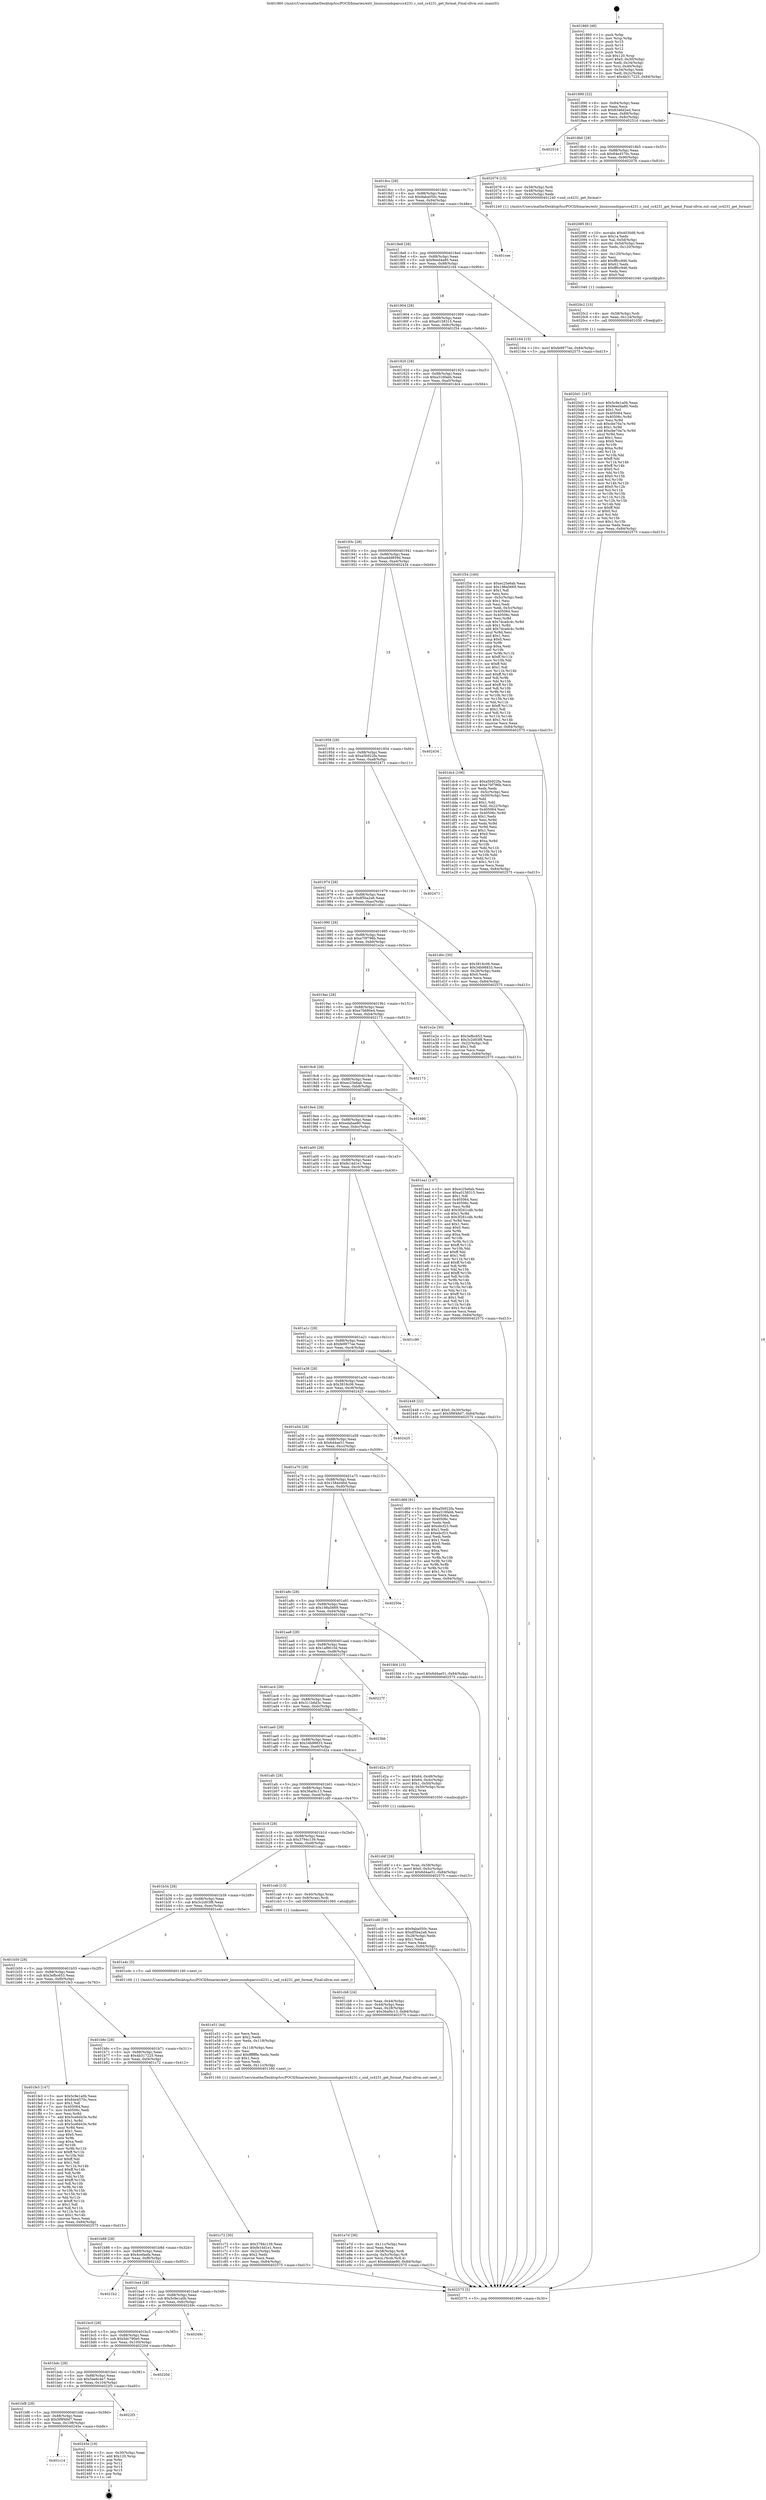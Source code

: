 digraph "0x401860" {
  label = "0x401860 (/mnt/c/Users/mathe/Desktop/tcc/POCII/binaries/extr_linuxsoundsparccs4231.c_snd_cs4231_get_format_Final-ollvm.out::main(0))"
  labelloc = "t"
  node[shape=record]

  Entry [label="",width=0.3,height=0.3,shape=circle,fillcolor=black,style=filled]
  "0x401890" [label="{
     0x401890 [32]\l
     | [instrs]\l
     &nbsp;&nbsp;0x401890 \<+6\>: mov -0x84(%rbp),%eax\l
     &nbsp;&nbsp;0x401896 \<+2\>: mov %eax,%ecx\l
     &nbsp;&nbsp;0x401898 \<+6\>: sub $0x8346d2ed,%ecx\l
     &nbsp;&nbsp;0x40189e \<+6\>: mov %eax,-0x88(%rbp)\l
     &nbsp;&nbsp;0x4018a4 \<+6\>: mov %ecx,-0x8c(%rbp)\l
     &nbsp;&nbsp;0x4018aa \<+6\>: je 000000000040251d \<main+0xcbd\>\l
  }"]
  "0x40251d" [label="{
     0x40251d\l
  }", style=dashed]
  "0x4018b0" [label="{
     0x4018b0 [28]\l
     | [instrs]\l
     &nbsp;&nbsp;0x4018b0 \<+5\>: jmp 00000000004018b5 \<main+0x55\>\l
     &nbsp;&nbsp;0x4018b5 \<+6\>: mov -0x88(%rbp),%eax\l
     &nbsp;&nbsp;0x4018bb \<+5\>: sub $0x84e4570c,%eax\l
     &nbsp;&nbsp;0x4018c0 \<+6\>: mov %eax,-0x90(%rbp)\l
     &nbsp;&nbsp;0x4018c6 \<+6\>: je 0000000000402076 \<main+0x816\>\l
  }"]
  Exit [label="",width=0.3,height=0.3,shape=circle,fillcolor=black,style=filled,peripheries=2]
  "0x402076" [label="{
     0x402076 [15]\l
     | [instrs]\l
     &nbsp;&nbsp;0x402076 \<+4\>: mov -0x58(%rbp),%rdi\l
     &nbsp;&nbsp;0x40207a \<+3\>: mov -0x48(%rbp),%esi\l
     &nbsp;&nbsp;0x40207d \<+3\>: mov -0x4c(%rbp),%edx\l
     &nbsp;&nbsp;0x402080 \<+5\>: call 0000000000401240 \<snd_cs4231_get_format\>\l
     | [calls]\l
     &nbsp;&nbsp;0x401240 \{1\} (/mnt/c/Users/mathe/Desktop/tcc/POCII/binaries/extr_linuxsoundsparccs4231.c_snd_cs4231_get_format_Final-ollvm.out::snd_cs4231_get_format)\l
  }"]
  "0x4018cc" [label="{
     0x4018cc [28]\l
     | [instrs]\l
     &nbsp;&nbsp;0x4018cc \<+5\>: jmp 00000000004018d1 \<main+0x71\>\l
     &nbsp;&nbsp;0x4018d1 \<+6\>: mov -0x88(%rbp),%eax\l
     &nbsp;&nbsp;0x4018d7 \<+5\>: sub $0x9aba050c,%eax\l
     &nbsp;&nbsp;0x4018dc \<+6\>: mov %eax,-0x94(%rbp)\l
     &nbsp;&nbsp;0x4018e2 \<+6\>: je 0000000000401cee \<main+0x48e\>\l
  }"]
  "0x401c14" [label="{
     0x401c14\l
  }", style=dashed]
  "0x401cee" [label="{
     0x401cee\l
  }", style=dashed]
  "0x4018e8" [label="{
     0x4018e8 [28]\l
     | [instrs]\l
     &nbsp;&nbsp;0x4018e8 \<+5\>: jmp 00000000004018ed \<main+0x8d\>\l
     &nbsp;&nbsp;0x4018ed \<+6\>: mov -0x88(%rbp),%eax\l
     &nbsp;&nbsp;0x4018f3 \<+5\>: sub $0x9eed4a80,%eax\l
     &nbsp;&nbsp;0x4018f8 \<+6\>: mov %eax,-0x98(%rbp)\l
     &nbsp;&nbsp;0x4018fe \<+6\>: je 0000000000402164 \<main+0x904\>\l
  }"]
  "0x40245e" [label="{
     0x40245e [19]\l
     | [instrs]\l
     &nbsp;&nbsp;0x40245e \<+3\>: mov -0x30(%rbp),%eax\l
     &nbsp;&nbsp;0x402461 \<+7\>: add $0x120,%rsp\l
     &nbsp;&nbsp;0x402468 \<+1\>: pop %rbx\l
     &nbsp;&nbsp;0x402469 \<+2\>: pop %r12\l
     &nbsp;&nbsp;0x40246b \<+2\>: pop %r14\l
     &nbsp;&nbsp;0x40246d \<+2\>: pop %r15\l
     &nbsp;&nbsp;0x40246f \<+1\>: pop %rbp\l
     &nbsp;&nbsp;0x402470 \<+1\>: ret\l
  }"]
  "0x402164" [label="{
     0x402164 [15]\l
     | [instrs]\l
     &nbsp;&nbsp;0x402164 \<+10\>: movl $0xfe9977ee,-0x84(%rbp)\l
     &nbsp;&nbsp;0x40216e \<+5\>: jmp 0000000000402575 \<main+0xd15\>\l
  }"]
  "0x401904" [label="{
     0x401904 [28]\l
     | [instrs]\l
     &nbsp;&nbsp;0x401904 \<+5\>: jmp 0000000000401909 \<main+0xa9\>\l
     &nbsp;&nbsp;0x401909 \<+6\>: mov -0x88(%rbp),%eax\l
     &nbsp;&nbsp;0x40190f \<+5\>: sub $0xa0158315,%eax\l
     &nbsp;&nbsp;0x401914 \<+6\>: mov %eax,-0x9c(%rbp)\l
     &nbsp;&nbsp;0x40191a \<+6\>: je 0000000000401f34 \<main+0x6d4\>\l
  }"]
  "0x401bf8" [label="{
     0x401bf8 [28]\l
     | [instrs]\l
     &nbsp;&nbsp;0x401bf8 \<+5\>: jmp 0000000000401bfd \<main+0x39d\>\l
     &nbsp;&nbsp;0x401bfd \<+6\>: mov -0x88(%rbp),%eax\l
     &nbsp;&nbsp;0x401c03 \<+5\>: sub $0x5f9f48d7,%eax\l
     &nbsp;&nbsp;0x401c08 \<+6\>: mov %eax,-0x108(%rbp)\l
     &nbsp;&nbsp;0x401c0e \<+6\>: je 000000000040245e \<main+0xbfe\>\l
  }"]
  "0x401f34" [label="{
     0x401f34 [160]\l
     | [instrs]\l
     &nbsp;&nbsp;0x401f34 \<+5\>: mov $0xec25e6ab,%eax\l
     &nbsp;&nbsp;0x401f39 \<+5\>: mov $0x198a5669,%ecx\l
     &nbsp;&nbsp;0x401f3e \<+2\>: mov $0x1,%dl\l
     &nbsp;&nbsp;0x401f40 \<+2\>: xor %esi,%esi\l
     &nbsp;&nbsp;0x401f42 \<+3\>: mov -0x5c(%rbp),%edi\l
     &nbsp;&nbsp;0x401f45 \<+3\>: sub $0x1,%esi\l
     &nbsp;&nbsp;0x401f48 \<+2\>: sub %esi,%edi\l
     &nbsp;&nbsp;0x401f4a \<+3\>: mov %edi,-0x5c(%rbp)\l
     &nbsp;&nbsp;0x401f4d \<+7\>: mov 0x405064,%esi\l
     &nbsp;&nbsp;0x401f54 \<+7\>: mov 0x40506c,%edi\l
     &nbsp;&nbsp;0x401f5b \<+3\>: mov %esi,%r8d\l
     &nbsp;&nbsp;0x401f5e \<+7\>: sub $0x7dcadc4c,%r8d\l
     &nbsp;&nbsp;0x401f65 \<+4\>: sub $0x1,%r8d\l
     &nbsp;&nbsp;0x401f69 \<+7\>: add $0x7dcadc4c,%r8d\l
     &nbsp;&nbsp;0x401f70 \<+4\>: imul %r8d,%esi\l
     &nbsp;&nbsp;0x401f74 \<+3\>: and $0x1,%esi\l
     &nbsp;&nbsp;0x401f77 \<+3\>: cmp $0x0,%esi\l
     &nbsp;&nbsp;0x401f7a \<+4\>: sete %r9b\l
     &nbsp;&nbsp;0x401f7e \<+3\>: cmp $0xa,%edi\l
     &nbsp;&nbsp;0x401f81 \<+4\>: setl %r10b\l
     &nbsp;&nbsp;0x401f85 \<+3\>: mov %r9b,%r11b\l
     &nbsp;&nbsp;0x401f88 \<+4\>: xor $0xff,%r11b\l
     &nbsp;&nbsp;0x401f8c \<+3\>: mov %r10b,%bl\l
     &nbsp;&nbsp;0x401f8f \<+3\>: xor $0xff,%bl\l
     &nbsp;&nbsp;0x401f92 \<+3\>: xor $0x1,%dl\l
     &nbsp;&nbsp;0x401f95 \<+3\>: mov %r11b,%r14b\l
     &nbsp;&nbsp;0x401f98 \<+4\>: and $0xff,%r14b\l
     &nbsp;&nbsp;0x401f9c \<+3\>: and %dl,%r9b\l
     &nbsp;&nbsp;0x401f9f \<+3\>: mov %bl,%r15b\l
     &nbsp;&nbsp;0x401fa2 \<+4\>: and $0xff,%r15b\l
     &nbsp;&nbsp;0x401fa6 \<+3\>: and %dl,%r10b\l
     &nbsp;&nbsp;0x401fa9 \<+3\>: or %r9b,%r14b\l
     &nbsp;&nbsp;0x401fac \<+3\>: or %r10b,%r15b\l
     &nbsp;&nbsp;0x401faf \<+3\>: xor %r15b,%r14b\l
     &nbsp;&nbsp;0x401fb2 \<+3\>: or %bl,%r11b\l
     &nbsp;&nbsp;0x401fb5 \<+4\>: xor $0xff,%r11b\l
     &nbsp;&nbsp;0x401fb9 \<+3\>: or $0x1,%dl\l
     &nbsp;&nbsp;0x401fbc \<+3\>: and %dl,%r11b\l
     &nbsp;&nbsp;0x401fbf \<+3\>: or %r11b,%r14b\l
     &nbsp;&nbsp;0x401fc2 \<+4\>: test $0x1,%r14b\l
     &nbsp;&nbsp;0x401fc6 \<+3\>: cmovne %ecx,%eax\l
     &nbsp;&nbsp;0x401fc9 \<+6\>: mov %eax,-0x84(%rbp)\l
     &nbsp;&nbsp;0x401fcf \<+5\>: jmp 0000000000402575 \<main+0xd15\>\l
  }"]
  "0x401920" [label="{
     0x401920 [28]\l
     | [instrs]\l
     &nbsp;&nbsp;0x401920 \<+5\>: jmp 0000000000401925 \<main+0xc5\>\l
     &nbsp;&nbsp;0x401925 \<+6\>: mov -0x88(%rbp),%eax\l
     &nbsp;&nbsp;0x40192b \<+5\>: sub $0xa316fabb,%eax\l
     &nbsp;&nbsp;0x401930 \<+6\>: mov %eax,-0xa0(%rbp)\l
     &nbsp;&nbsp;0x401936 \<+6\>: je 0000000000401dc4 \<main+0x564\>\l
  }"]
  "0x4022f3" [label="{
     0x4022f3\l
  }", style=dashed]
  "0x401dc4" [label="{
     0x401dc4 [106]\l
     | [instrs]\l
     &nbsp;&nbsp;0x401dc4 \<+5\>: mov $0xa5b922fa,%eax\l
     &nbsp;&nbsp;0x401dc9 \<+5\>: mov $0xe70f796b,%ecx\l
     &nbsp;&nbsp;0x401dce \<+2\>: xor %edx,%edx\l
     &nbsp;&nbsp;0x401dd0 \<+3\>: mov -0x5c(%rbp),%esi\l
     &nbsp;&nbsp;0x401dd3 \<+3\>: cmp -0x50(%rbp),%esi\l
     &nbsp;&nbsp;0x401dd6 \<+4\>: setl %dil\l
     &nbsp;&nbsp;0x401dda \<+4\>: and $0x1,%dil\l
     &nbsp;&nbsp;0x401dde \<+4\>: mov %dil,-0x22(%rbp)\l
     &nbsp;&nbsp;0x401de2 \<+7\>: mov 0x405064,%esi\l
     &nbsp;&nbsp;0x401de9 \<+8\>: mov 0x40506c,%r8d\l
     &nbsp;&nbsp;0x401df1 \<+3\>: sub $0x1,%edx\l
     &nbsp;&nbsp;0x401df4 \<+3\>: mov %esi,%r9d\l
     &nbsp;&nbsp;0x401df7 \<+3\>: add %edx,%r9d\l
     &nbsp;&nbsp;0x401dfa \<+4\>: imul %r9d,%esi\l
     &nbsp;&nbsp;0x401dfe \<+3\>: and $0x1,%esi\l
     &nbsp;&nbsp;0x401e01 \<+3\>: cmp $0x0,%esi\l
     &nbsp;&nbsp;0x401e04 \<+4\>: sete %dil\l
     &nbsp;&nbsp;0x401e08 \<+4\>: cmp $0xa,%r8d\l
     &nbsp;&nbsp;0x401e0c \<+4\>: setl %r10b\l
     &nbsp;&nbsp;0x401e10 \<+3\>: mov %dil,%r11b\l
     &nbsp;&nbsp;0x401e13 \<+3\>: and %r10b,%r11b\l
     &nbsp;&nbsp;0x401e16 \<+3\>: xor %r10b,%dil\l
     &nbsp;&nbsp;0x401e19 \<+3\>: or %dil,%r11b\l
     &nbsp;&nbsp;0x401e1c \<+4\>: test $0x1,%r11b\l
     &nbsp;&nbsp;0x401e20 \<+3\>: cmovne %ecx,%eax\l
     &nbsp;&nbsp;0x401e23 \<+6\>: mov %eax,-0x84(%rbp)\l
     &nbsp;&nbsp;0x401e29 \<+5\>: jmp 0000000000402575 \<main+0xd15\>\l
  }"]
  "0x40193c" [label="{
     0x40193c [28]\l
     | [instrs]\l
     &nbsp;&nbsp;0x40193c \<+5\>: jmp 0000000000401941 \<main+0xe1\>\l
     &nbsp;&nbsp;0x401941 \<+6\>: mov -0x88(%rbp),%eax\l
     &nbsp;&nbsp;0x401947 \<+5\>: sub $0xa4dd859d,%eax\l
     &nbsp;&nbsp;0x40194c \<+6\>: mov %eax,-0xa4(%rbp)\l
     &nbsp;&nbsp;0x401952 \<+6\>: je 0000000000402434 \<main+0xbd4\>\l
  }"]
  "0x401bdc" [label="{
     0x401bdc [28]\l
     | [instrs]\l
     &nbsp;&nbsp;0x401bdc \<+5\>: jmp 0000000000401be1 \<main+0x381\>\l
     &nbsp;&nbsp;0x401be1 \<+6\>: mov -0x88(%rbp),%eax\l
     &nbsp;&nbsp;0x401be7 \<+5\>: sub $0x5ee6c4e7,%eax\l
     &nbsp;&nbsp;0x401bec \<+6\>: mov %eax,-0x104(%rbp)\l
     &nbsp;&nbsp;0x401bf2 \<+6\>: je 00000000004022f3 \<main+0xa93\>\l
  }"]
  "0x402434" [label="{
     0x402434\l
  }", style=dashed]
  "0x401958" [label="{
     0x401958 [28]\l
     | [instrs]\l
     &nbsp;&nbsp;0x401958 \<+5\>: jmp 000000000040195d \<main+0xfd\>\l
     &nbsp;&nbsp;0x40195d \<+6\>: mov -0x88(%rbp),%eax\l
     &nbsp;&nbsp;0x401963 \<+5\>: sub $0xa5b922fa,%eax\l
     &nbsp;&nbsp;0x401968 \<+6\>: mov %eax,-0xa8(%rbp)\l
     &nbsp;&nbsp;0x40196e \<+6\>: je 0000000000402471 \<main+0xc11\>\l
  }"]
  "0x40220d" [label="{
     0x40220d\l
  }", style=dashed]
  "0x402471" [label="{
     0x402471\l
  }", style=dashed]
  "0x401974" [label="{
     0x401974 [28]\l
     | [instrs]\l
     &nbsp;&nbsp;0x401974 \<+5\>: jmp 0000000000401979 \<main+0x119\>\l
     &nbsp;&nbsp;0x401979 \<+6\>: mov -0x88(%rbp),%eax\l
     &nbsp;&nbsp;0x40197f \<+5\>: sub $0xdf5ba2a6,%eax\l
     &nbsp;&nbsp;0x401984 \<+6\>: mov %eax,-0xac(%rbp)\l
     &nbsp;&nbsp;0x40198a \<+6\>: je 0000000000401d0c \<main+0x4ac\>\l
  }"]
  "0x401bc0" [label="{
     0x401bc0 [28]\l
     | [instrs]\l
     &nbsp;&nbsp;0x401bc0 \<+5\>: jmp 0000000000401bc5 \<main+0x365\>\l
     &nbsp;&nbsp;0x401bc5 \<+6\>: mov -0x88(%rbp),%eax\l
     &nbsp;&nbsp;0x401bcb \<+5\>: sub $0x5dc790e0,%eax\l
     &nbsp;&nbsp;0x401bd0 \<+6\>: mov %eax,-0x100(%rbp)\l
     &nbsp;&nbsp;0x401bd6 \<+6\>: je 000000000040220d \<main+0x9ad\>\l
  }"]
  "0x401d0c" [label="{
     0x401d0c [30]\l
     | [instrs]\l
     &nbsp;&nbsp;0x401d0c \<+5\>: mov $0x3816c06,%eax\l
     &nbsp;&nbsp;0x401d11 \<+5\>: mov $0x34b98833,%ecx\l
     &nbsp;&nbsp;0x401d16 \<+3\>: mov -0x28(%rbp),%edx\l
     &nbsp;&nbsp;0x401d19 \<+3\>: cmp $0x0,%edx\l
     &nbsp;&nbsp;0x401d1c \<+3\>: cmove %ecx,%eax\l
     &nbsp;&nbsp;0x401d1f \<+6\>: mov %eax,-0x84(%rbp)\l
     &nbsp;&nbsp;0x401d25 \<+5\>: jmp 0000000000402575 \<main+0xd15\>\l
  }"]
  "0x401990" [label="{
     0x401990 [28]\l
     | [instrs]\l
     &nbsp;&nbsp;0x401990 \<+5\>: jmp 0000000000401995 \<main+0x135\>\l
     &nbsp;&nbsp;0x401995 \<+6\>: mov -0x88(%rbp),%eax\l
     &nbsp;&nbsp;0x40199b \<+5\>: sub $0xe70f796b,%eax\l
     &nbsp;&nbsp;0x4019a0 \<+6\>: mov %eax,-0xb0(%rbp)\l
     &nbsp;&nbsp;0x4019a6 \<+6\>: je 0000000000401e2e \<main+0x5ce\>\l
  }"]
  "0x40249c" [label="{
     0x40249c\l
  }", style=dashed]
  "0x401e2e" [label="{
     0x401e2e [30]\l
     | [instrs]\l
     &nbsp;&nbsp;0x401e2e \<+5\>: mov $0x3efbc653,%eax\l
     &nbsp;&nbsp;0x401e33 \<+5\>: mov $0x3c2d03f8,%ecx\l
     &nbsp;&nbsp;0x401e38 \<+3\>: mov -0x22(%rbp),%dl\l
     &nbsp;&nbsp;0x401e3b \<+3\>: test $0x1,%dl\l
     &nbsp;&nbsp;0x401e3e \<+3\>: cmovne %ecx,%eax\l
     &nbsp;&nbsp;0x401e41 \<+6\>: mov %eax,-0x84(%rbp)\l
     &nbsp;&nbsp;0x401e47 \<+5\>: jmp 0000000000402575 \<main+0xd15\>\l
  }"]
  "0x4019ac" [label="{
     0x4019ac [28]\l
     | [instrs]\l
     &nbsp;&nbsp;0x4019ac \<+5\>: jmp 00000000004019b1 \<main+0x151\>\l
     &nbsp;&nbsp;0x4019b1 \<+6\>: mov -0x88(%rbp),%eax\l
     &nbsp;&nbsp;0x4019b7 \<+5\>: sub $0xe7b680e4,%eax\l
     &nbsp;&nbsp;0x4019bc \<+6\>: mov %eax,-0xb4(%rbp)\l
     &nbsp;&nbsp;0x4019c2 \<+6\>: je 0000000000402173 \<main+0x913\>\l
  }"]
  "0x401ba4" [label="{
     0x401ba4 [28]\l
     | [instrs]\l
     &nbsp;&nbsp;0x401ba4 \<+5\>: jmp 0000000000401ba9 \<main+0x349\>\l
     &nbsp;&nbsp;0x401ba9 \<+6\>: mov -0x88(%rbp),%eax\l
     &nbsp;&nbsp;0x401baf \<+5\>: sub $0x5c9e1a0b,%eax\l
     &nbsp;&nbsp;0x401bb4 \<+6\>: mov %eax,-0xfc(%rbp)\l
     &nbsp;&nbsp;0x401bba \<+6\>: je 000000000040249c \<main+0xc3c\>\l
  }"]
  "0x402173" [label="{
     0x402173\l
  }", style=dashed]
  "0x4019c8" [label="{
     0x4019c8 [28]\l
     | [instrs]\l
     &nbsp;&nbsp;0x4019c8 \<+5\>: jmp 00000000004019cd \<main+0x16d\>\l
     &nbsp;&nbsp;0x4019cd \<+6\>: mov -0x88(%rbp),%eax\l
     &nbsp;&nbsp;0x4019d3 \<+5\>: sub $0xec25e6ab,%eax\l
     &nbsp;&nbsp;0x4019d8 \<+6\>: mov %eax,-0xb8(%rbp)\l
     &nbsp;&nbsp;0x4019de \<+6\>: je 0000000000402480 \<main+0xc20\>\l
  }"]
  "0x4021b2" [label="{
     0x4021b2\l
  }", style=dashed]
  "0x402480" [label="{
     0x402480\l
  }", style=dashed]
  "0x4019e4" [label="{
     0x4019e4 [28]\l
     | [instrs]\l
     &nbsp;&nbsp;0x4019e4 \<+5\>: jmp 00000000004019e9 \<main+0x189\>\l
     &nbsp;&nbsp;0x4019e9 \<+6\>: mov -0x88(%rbp),%eax\l
     &nbsp;&nbsp;0x4019ef \<+5\>: sub $0xedabae80,%eax\l
     &nbsp;&nbsp;0x4019f4 \<+6\>: mov %eax,-0xbc(%rbp)\l
     &nbsp;&nbsp;0x4019fa \<+6\>: je 0000000000401ea1 \<main+0x641\>\l
  }"]
  "0x4020d1" [label="{
     0x4020d1 [147]\l
     | [instrs]\l
     &nbsp;&nbsp;0x4020d1 \<+5\>: mov $0x5c9e1a0b,%eax\l
     &nbsp;&nbsp;0x4020d6 \<+5\>: mov $0x9eed4a80,%edx\l
     &nbsp;&nbsp;0x4020db \<+2\>: mov $0x1,%cl\l
     &nbsp;&nbsp;0x4020dd \<+7\>: mov 0x405064,%esi\l
     &nbsp;&nbsp;0x4020e4 \<+8\>: mov 0x40506c,%r8d\l
     &nbsp;&nbsp;0x4020ec \<+3\>: mov %esi,%r9d\l
     &nbsp;&nbsp;0x4020ef \<+7\>: sub $0xcbe70a7e,%r9d\l
     &nbsp;&nbsp;0x4020f6 \<+4\>: sub $0x1,%r9d\l
     &nbsp;&nbsp;0x4020fa \<+7\>: add $0xcbe70a7e,%r9d\l
     &nbsp;&nbsp;0x402101 \<+4\>: imul %r9d,%esi\l
     &nbsp;&nbsp;0x402105 \<+3\>: and $0x1,%esi\l
     &nbsp;&nbsp;0x402108 \<+3\>: cmp $0x0,%esi\l
     &nbsp;&nbsp;0x40210b \<+4\>: sete %r10b\l
     &nbsp;&nbsp;0x40210f \<+4\>: cmp $0xa,%r8d\l
     &nbsp;&nbsp;0x402113 \<+4\>: setl %r11b\l
     &nbsp;&nbsp;0x402117 \<+3\>: mov %r10b,%bl\l
     &nbsp;&nbsp;0x40211a \<+3\>: xor $0xff,%bl\l
     &nbsp;&nbsp;0x40211d \<+3\>: mov %r11b,%r14b\l
     &nbsp;&nbsp;0x402120 \<+4\>: xor $0xff,%r14b\l
     &nbsp;&nbsp;0x402124 \<+3\>: xor $0x0,%cl\l
     &nbsp;&nbsp;0x402127 \<+3\>: mov %bl,%r15b\l
     &nbsp;&nbsp;0x40212a \<+4\>: and $0x0,%r15b\l
     &nbsp;&nbsp;0x40212e \<+3\>: and %cl,%r10b\l
     &nbsp;&nbsp;0x402131 \<+3\>: mov %r14b,%r12b\l
     &nbsp;&nbsp;0x402134 \<+4\>: and $0x0,%r12b\l
     &nbsp;&nbsp;0x402138 \<+3\>: and %cl,%r11b\l
     &nbsp;&nbsp;0x40213b \<+3\>: or %r10b,%r15b\l
     &nbsp;&nbsp;0x40213e \<+3\>: or %r11b,%r12b\l
     &nbsp;&nbsp;0x402141 \<+3\>: xor %r12b,%r15b\l
     &nbsp;&nbsp;0x402144 \<+3\>: or %r14b,%bl\l
     &nbsp;&nbsp;0x402147 \<+3\>: xor $0xff,%bl\l
     &nbsp;&nbsp;0x40214a \<+3\>: or $0x0,%cl\l
     &nbsp;&nbsp;0x40214d \<+2\>: and %cl,%bl\l
     &nbsp;&nbsp;0x40214f \<+3\>: or %bl,%r15b\l
     &nbsp;&nbsp;0x402152 \<+4\>: test $0x1,%r15b\l
     &nbsp;&nbsp;0x402156 \<+3\>: cmovne %edx,%eax\l
     &nbsp;&nbsp;0x402159 \<+6\>: mov %eax,-0x84(%rbp)\l
     &nbsp;&nbsp;0x40215f \<+5\>: jmp 0000000000402575 \<main+0xd15\>\l
  }"]
  "0x401ea1" [label="{
     0x401ea1 [147]\l
     | [instrs]\l
     &nbsp;&nbsp;0x401ea1 \<+5\>: mov $0xec25e6ab,%eax\l
     &nbsp;&nbsp;0x401ea6 \<+5\>: mov $0xa0158315,%ecx\l
     &nbsp;&nbsp;0x401eab \<+2\>: mov $0x1,%dl\l
     &nbsp;&nbsp;0x401ead \<+7\>: mov 0x405064,%esi\l
     &nbsp;&nbsp;0x401eb4 \<+7\>: mov 0x40506c,%edi\l
     &nbsp;&nbsp;0x401ebb \<+3\>: mov %esi,%r8d\l
     &nbsp;&nbsp;0x401ebe \<+7\>: add $0x3f261cdb,%r8d\l
     &nbsp;&nbsp;0x401ec5 \<+4\>: sub $0x1,%r8d\l
     &nbsp;&nbsp;0x401ec9 \<+7\>: sub $0x3f261cdb,%r8d\l
     &nbsp;&nbsp;0x401ed0 \<+4\>: imul %r8d,%esi\l
     &nbsp;&nbsp;0x401ed4 \<+3\>: and $0x1,%esi\l
     &nbsp;&nbsp;0x401ed7 \<+3\>: cmp $0x0,%esi\l
     &nbsp;&nbsp;0x401eda \<+4\>: sete %r9b\l
     &nbsp;&nbsp;0x401ede \<+3\>: cmp $0xa,%edi\l
     &nbsp;&nbsp;0x401ee1 \<+4\>: setl %r10b\l
     &nbsp;&nbsp;0x401ee5 \<+3\>: mov %r9b,%r11b\l
     &nbsp;&nbsp;0x401ee8 \<+4\>: xor $0xff,%r11b\l
     &nbsp;&nbsp;0x401eec \<+3\>: mov %r10b,%bl\l
     &nbsp;&nbsp;0x401eef \<+3\>: xor $0xff,%bl\l
     &nbsp;&nbsp;0x401ef2 \<+3\>: xor $0x1,%dl\l
     &nbsp;&nbsp;0x401ef5 \<+3\>: mov %r11b,%r14b\l
     &nbsp;&nbsp;0x401ef8 \<+4\>: and $0xff,%r14b\l
     &nbsp;&nbsp;0x401efc \<+3\>: and %dl,%r9b\l
     &nbsp;&nbsp;0x401eff \<+3\>: mov %bl,%r15b\l
     &nbsp;&nbsp;0x401f02 \<+4\>: and $0xff,%r15b\l
     &nbsp;&nbsp;0x401f06 \<+3\>: and %dl,%r10b\l
     &nbsp;&nbsp;0x401f09 \<+3\>: or %r9b,%r14b\l
     &nbsp;&nbsp;0x401f0c \<+3\>: or %r10b,%r15b\l
     &nbsp;&nbsp;0x401f0f \<+3\>: xor %r15b,%r14b\l
     &nbsp;&nbsp;0x401f12 \<+3\>: or %bl,%r11b\l
     &nbsp;&nbsp;0x401f15 \<+4\>: xor $0xff,%r11b\l
     &nbsp;&nbsp;0x401f19 \<+3\>: or $0x1,%dl\l
     &nbsp;&nbsp;0x401f1c \<+3\>: and %dl,%r11b\l
     &nbsp;&nbsp;0x401f1f \<+3\>: or %r11b,%r14b\l
     &nbsp;&nbsp;0x401f22 \<+4\>: test $0x1,%r14b\l
     &nbsp;&nbsp;0x401f26 \<+3\>: cmovne %ecx,%eax\l
     &nbsp;&nbsp;0x401f29 \<+6\>: mov %eax,-0x84(%rbp)\l
     &nbsp;&nbsp;0x401f2f \<+5\>: jmp 0000000000402575 \<main+0xd15\>\l
  }"]
  "0x401a00" [label="{
     0x401a00 [28]\l
     | [instrs]\l
     &nbsp;&nbsp;0x401a00 \<+5\>: jmp 0000000000401a05 \<main+0x1a5\>\l
     &nbsp;&nbsp;0x401a05 \<+6\>: mov -0x88(%rbp),%eax\l
     &nbsp;&nbsp;0x401a0b \<+5\>: sub $0xfe14d1e1,%eax\l
     &nbsp;&nbsp;0x401a10 \<+6\>: mov %eax,-0xc0(%rbp)\l
     &nbsp;&nbsp;0x401a16 \<+6\>: je 0000000000401c90 \<main+0x430\>\l
  }"]
  "0x4020c2" [label="{
     0x4020c2 [15]\l
     | [instrs]\l
     &nbsp;&nbsp;0x4020c2 \<+4\>: mov -0x58(%rbp),%rdi\l
     &nbsp;&nbsp;0x4020c6 \<+6\>: mov %eax,-0x124(%rbp)\l
     &nbsp;&nbsp;0x4020cc \<+5\>: call 0000000000401030 \<free@plt\>\l
     | [calls]\l
     &nbsp;&nbsp;0x401030 \{1\} (unknown)\l
  }"]
  "0x401c90" [label="{
     0x401c90\l
  }", style=dashed]
  "0x401a1c" [label="{
     0x401a1c [28]\l
     | [instrs]\l
     &nbsp;&nbsp;0x401a1c \<+5\>: jmp 0000000000401a21 \<main+0x1c1\>\l
     &nbsp;&nbsp;0x401a21 \<+6\>: mov -0x88(%rbp),%eax\l
     &nbsp;&nbsp;0x401a27 \<+5\>: sub $0xfe9977ee,%eax\l
     &nbsp;&nbsp;0x401a2c \<+6\>: mov %eax,-0xc4(%rbp)\l
     &nbsp;&nbsp;0x401a32 \<+6\>: je 0000000000402448 \<main+0xbe8\>\l
  }"]
  "0x402085" [label="{
     0x402085 [61]\l
     | [instrs]\l
     &nbsp;&nbsp;0x402085 \<+10\>: movabs $0x4030d6,%rdi\l
     &nbsp;&nbsp;0x40208f \<+5\>: mov $0x1a,%edx\l
     &nbsp;&nbsp;0x402094 \<+3\>: mov %al,-0x5d(%rbp)\l
     &nbsp;&nbsp;0x402097 \<+4\>: movzbl -0x5d(%rbp),%eax\l
     &nbsp;&nbsp;0x40209b \<+6\>: mov %edx,-0x120(%rbp)\l
     &nbsp;&nbsp;0x4020a1 \<+1\>: cltd\l
     &nbsp;&nbsp;0x4020a2 \<+6\>: mov -0x120(%rbp),%esi\l
     &nbsp;&nbsp;0x4020a8 \<+2\>: idiv %esi\l
     &nbsp;&nbsp;0x4020aa \<+6\>: add $0xfffcc946,%edx\l
     &nbsp;&nbsp;0x4020b0 \<+3\>: add $0x61,%edx\l
     &nbsp;&nbsp;0x4020b3 \<+6\>: sub $0xfffcc946,%edx\l
     &nbsp;&nbsp;0x4020b9 \<+2\>: mov %edx,%esi\l
     &nbsp;&nbsp;0x4020bb \<+2\>: mov $0x0,%al\l
     &nbsp;&nbsp;0x4020bd \<+5\>: call 0000000000401040 \<printf@plt\>\l
     | [calls]\l
     &nbsp;&nbsp;0x401040 \{1\} (unknown)\l
  }"]
  "0x402448" [label="{
     0x402448 [22]\l
     | [instrs]\l
     &nbsp;&nbsp;0x402448 \<+7\>: movl $0x0,-0x30(%rbp)\l
     &nbsp;&nbsp;0x40244f \<+10\>: movl $0x5f9f48d7,-0x84(%rbp)\l
     &nbsp;&nbsp;0x402459 \<+5\>: jmp 0000000000402575 \<main+0xd15\>\l
  }"]
  "0x401a38" [label="{
     0x401a38 [28]\l
     | [instrs]\l
     &nbsp;&nbsp;0x401a38 \<+5\>: jmp 0000000000401a3d \<main+0x1dd\>\l
     &nbsp;&nbsp;0x401a3d \<+6\>: mov -0x88(%rbp),%eax\l
     &nbsp;&nbsp;0x401a43 \<+5\>: sub $0x3816c06,%eax\l
     &nbsp;&nbsp;0x401a48 \<+6\>: mov %eax,-0xc8(%rbp)\l
     &nbsp;&nbsp;0x401a4e \<+6\>: je 0000000000402425 \<main+0xbc5\>\l
  }"]
  "0x401e7d" [label="{
     0x401e7d [36]\l
     | [instrs]\l
     &nbsp;&nbsp;0x401e7d \<+6\>: mov -0x11c(%rbp),%ecx\l
     &nbsp;&nbsp;0x401e83 \<+3\>: imul %eax,%ecx\l
     &nbsp;&nbsp;0x401e86 \<+4\>: mov -0x58(%rbp),%rdi\l
     &nbsp;&nbsp;0x401e8a \<+4\>: movslq -0x5c(%rbp),%r8\l
     &nbsp;&nbsp;0x401e8e \<+4\>: mov %ecx,(%rdi,%r8,4)\l
     &nbsp;&nbsp;0x401e92 \<+10\>: movl $0xedabae80,-0x84(%rbp)\l
     &nbsp;&nbsp;0x401e9c \<+5\>: jmp 0000000000402575 \<main+0xd15\>\l
  }"]
  "0x402425" [label="{
     0x402425\l
  }", style=dashed]
  "0x401a54" [label="{
     0x401a54 [28]\l
     | [instrs]\l
     &nbsp;&nbsp;0x401a54 \<+5\>: jmp 0000000000401a59 \<main+0x1f9\>\l
     &nbsp;&nbsp;0x401a59 \<+6\>: mov -0x88(%rbp),%eax\l
     &nbsp;&nbsp;0x401a5f \<+5\>: sub $0x6d4ae51,%eax\l
     &nbsp;&nbsp;0x401a64 \<+6\>: mov %eax,-0xcc(%rbp)\l
     &nbsp;&nbsp;0x401a6a \<+6\>: je 0000000000401d69 \<main+0x509\>\l
  }"]
  "0x401e51" [label="{
     0x401e51 [44]\l
     | [instrs]\l
     &nbsp;&nbsp;0x401e51 \<+2\>: xor %ecx,%ecx\l
     &nbsp;&nbsp;0x401e53 \<+5\>: mov $0x2,%edx\l
     &nbsp;&nbsp;0x401e58 \<+6\>: mov %edx,-0x118(%rbp)\l
     &nbsp;&nbsp;0x401e5e \<+1\>: cltd\l
     &nbsp;&nbsp;0x401e5f \<+6\>: mov -0x118(%rbp),%esi\l
     &nbsp;&nbsp;0x401e65 \<+2\>: idiv %esi\l
     &nbsp;&nbsp;0x401e67 \<+6\>: imul $0xfffffffe,%edx,%edx\l
     &nbsp;&nbsp;0x401e6d \<+3\>: sub $0x1,%ecx\l
     &nbsp;&nbsp;0x401e70 \<+2\>: sub %ecx,%edx\l
     &nbsp;&nbsp;0x401e72 \<+6\>: mov %edx,-0x11c(%rbp)\l
     &nbsp;&nbsp;0x401e78 \<+5\>: call 0000000000401160 \<next_i\>\l
     | [calls]\l
     &nbsp;&nbsp;0x401160 \{1\} (/mnt/c/Users/mathe/Desktop/tcc/POCII/binaries/extr_linuxsoundsparccs4231.c_snd_cs4231_get_format_Final-ollvm.out::next_i)\l
  }"]
  "0x401d69" [label="{
     0x401d69 [91]\l
     | [instrs]\l
     &nbsp;&nbsp;0x401d69 \<+5\>: mov $0xa5b922fa,%eax\l
     &nbsp;&nbsp;0x401d6e \<+5\>: mov $0xa316fabb,%ecx\l
     &nbsp;&nbsp;0x401d73 \<+7\>: mov 0x405064,%edx\l
     &nbsp;&nbsp;0x401d7a \<+7\>: mov 0x40506c,%esi\l
     &nbsp;&nbsp;0x401d81 \<+2\>: mov %edx,%edi\l
     &nbsp;&nbsp;0x401d83 \<+6\>: add $0xebcf23,%edi\l
     &nbsp;&nbsp;0x401d89 \<+3\>: sub $0x1,%edi\l
     &nbsp;&nbsp;0x401d8c \<+6\>: sub $0xebcf23,%edi\l
     &nbsp;&nbsp;0x401d92 \<+3\>: imul %edi,%edx\l
     &nbsp;&nbsp;0x401d95 \<+3\>: and $0x1,%edx\l
     &nbsp;&nbsp;0x401d98 \<+3\>: cmp $0x0,%edx\l
     &nbsp;&nbsp;0x401d9b \<+4\>: sete %r8b\l
     &nbsp;&nbsp;0x401d9f \<+3\>: cmp $0xa,%esi\l
     &nbsp;&nbsp;0x401da2 \<+4\>: setl %r9b\l
     &nbsp;&nbsp;0x401da6 \<+3\>: mov %r8b,%r10b\l
     &nbsp;&nbsp;0x401da9 \<+3\>: and %r9b,%r10b\l
     &nbsp;&nbsp;0x401dac \<+3\>: xor %r9b,%r8b\l
     &nbsp;&nbsp;0x401daf \<+3\>: or %r8b,%r10b\l
     &nbsp;&nbsp;0x401db2 \<+4\>: test $0x1,%r10b\l
     &nbsp;&nbsp;0x401db6 \<+3\>: cmovne %ecx,%eax\l
     &nbsp;&nbsp;0x401db9 \<+6\>: mov %eax,-0x84(%rbp)\l
     &nbsp;&nbsp;0x401dbf \<+5\>: jmp 0000000000402575 \<main+0xd15\>\l
  }"]
  "0x401a70" [label="{
     0x401a70 [28]\l
     | [instrs]\l
     &nbsp;&nbsp;0x401a70 \<+5\>: jmp 0000000000401a75 \<main+0x215\>\l
     &nbsp;&nbsp;0x401a75 \<+6\>: mov -0x88(%rbp),%eax\l
     &nbsp;&nbsp;0x401a7b \<+5\>: sub $0x1584d46d,%eax\l
     &nbsp;&nbsp;0x401a80 \<+6\>: mov %eax,-0xd0(%rbp)\l
     &nbsp;&nbsp;0x401a86 \<+6\>: je 000000000040250e \<main+0xcae\>\l
  }"]
  "0x401d4f" [label="{
     0x401d4f [26]\l
     | [instrs]\l
     &nbsp;&nbsp;0x401d4f \<+4\>: mov %rax,-0x58(%rbp)\l
     &nbsp;&nbsp;0x401d53 \<+7\>: movl $0x0,-0x5c(%rbp)\l
     &nbsp;&nbsp;0x401d5a \<+10\>: movl $0x6d4ae51,-0x84(%rbp)\l
     &nbsp;&nbsp;0x401d64 \<+5\>: jmp 0000000000402575 \<main+0xd15\>\l
  }"]
  "0x40250e" [label="{
     0x40250e\l
  }", style=dashed]
  "0x401a8c" [label="{
     0x401a8c [28]\l
     | [instrs]\l
     &nbsp;&nbsp;0x401a8c \<+5\>: jmp 0000000000401a91 \<main+0x231\>\l
     &nbsp;&nbsp;0x401a91 \<+6\>: mov -0x88(%rbp),%eax\l
     &nbsp;&nbsp;0x401a97 \<+5\>: sub $0x198a5669,%eax\l
     &nbsp;&nbsp;0x401a9c \<+6\>: mov %eax,-0xd4(%rbp)\l
     &nbsp;&nbsp;0x401aa2 \<+6\>: je 0000000000401fd4 \<main+0x774\>\l
  }"]
  "0x401cb8" [label="{
     0x401cb8 [24]\l
     | [instrs]\l
     &nbsp;&nbsp;0x401cb8 \<+3\>: mov %eax,-0x44(%rbp)\l
     &nbsp;&nbsp;0x401cbb \<+3\>: mov -0x44(%rbp),%eax\l
     &nbsp;&nbsp;0x401cbe \<+3\>: mov %eax,-0x28(%rbp)\l
     &nbsp;&nbsp;0x401cc1 \<+10\>: movl $0x36af4c13,-0x84(%rbp)\l
     &nbsp;&nbsp;0x401ccb \<+5\>: jmp 0000000000402575 \<main+0xd15\>\l
  }"]
  "0x401fd4" [label="{
     0x401fd4 [15]\l
     | [instrs]\l
     &nbsp;&nbsp;0x401fd4 \<+10\>: movl $0x6d4ae51,-0x84(%rbp)\l
     &nbsp;&nbsp;0x401fde \<+5\>: jmp 0000000000402575 \<main+0xd15\>\l
  }"]
  "0x401aa8" [label="{
     0x401aa8 [28]\l
     | [instrs]\l
     &nbsp;&nbsp;0x401aa8 \<+5\>: jmp 0000000000401aad \<main+0x24d\>\l
     &nbsp;&nbsp;0x401aad \<+6\>: mov -0x88(%rbp),%eax\l
     &nbsp;&nbsp;0x401ab3 \<+5\>: sub $0x1af8610d,%eax\l
     &nbsp;&nbsp;0x401ab8 \<+6\>: mov %eax,-0xd8(%rbp)\l
     &nbsp;&nbsp;0x401abe \<+6\>: je 000000000040227f \<main+0xa1f\>\l
  }"]
  "0x401860" [label="{
     0x401860 [48]\l
     | [instrs]\l
     &nbsp;&nbsp;0x401860 \<+1\>: push %rbp\l
     &nbsp;&nbsp;0x401861 \<+3\>: mov %rsp,%rbp\l
     &nbsp;&nbsp;0x401864 \<+2\>: push %r15\l
     &nbsp;&nbsp;0x401866 \<+2\>: push %r14\l
     &nbsp;&nbsp;0x401868 \<+2\>: push %r12\l
     &nbsp;&nbsp;0x40186a \<+1\>: push %rbx\l
     &nbsp;&nbsp;0x40186b \<+7\>: sub $0x120,%rsp\l
     &nbsp;&nbsp;0x401872 \<+7\>: movl $0x0,-0x30(%rbp)\l
     &nbsp;&nbsp;0x401879 \<+3\>: mov %edi,-0x34(%rbp)\l
     &nbsp;&nbsp;0x40187c \<+4\>: mov %rsi,-0x40(%rbp)\l
     &nbsp;&nbsp;0x401880 \<+3\>: mov -0x34(%rbp),%edi\l
     &nbsp;&nbsp;0x401883 \<+3\>: mov %edi,-0x2c(%rbp)\l
     &nbsp;&nbsp;0x401886 \<+10\>: movl $0x4b317225,-0x84(%rbp)\l
  }"]
  "0x40227f" [label="{
     0x40227f\l
  }", style=dashed]
  "0x401ac4" [label="{
     0x401ac4 [28]\l
     | [instrs]\l
     &nbsp;&nbsp;0x401ac4 \<+5\>: jmp 0000000000401ac9 \<main+0x269\>\l
     &nbsp;&nbsp;0x401ac9 \<+6\>: mov -0x88(%rbp),%eax\l
     &nbsp;&nbsp;0x401acf \<+5\>: sub $0x311b6d3c,%eax\l
     &nbsp;&nbsp;0x401ad4 \<+6\>: mov %eax,-0xdc(%rbp)\l
     &nbsp;&nbsp;0x401ada \<+6\>: je 00000000004023bb \<main+0xb5b\>\l
  }"]
  "0x402575" [label="{
     0x402575 [5]\l
     | [instrs]\l
     &nbsp;&nbsp;0x402575 \<+5\>: jmp 0000000000401890 \<main+0x30\>\l
  }"]
  "0x4023bb" [label="{
     0x4023bb\l
  }", style=dashed]
  "0x401ae0" [label="{
     0x401ae0 [28]\l
     | [instrs]\l
     &nbsp;&nbsp;0x401ae0 \<+5\>: jmp 0000000000401ae5 \<main+0x285\>\l
     &nbsp;&nbsp;0x401ae5 \<+6\>: mov -0x88(%rbp),%eax\l
     &nbsp;&nbsp;0x401aeb \<+5\>: sub $0x34b98833,%eax\l
     &nbsp;&nbsp;0x401af0 \<+6\>: mov %eax,-0xe0(%rbp)\l
     &nbsp;&nbsp;0x401af6 \<+6\>: je 0000000000401d2a \<main+0x4ca\>\l
  }"]
  "0x401b88" [label="{
     0x401b88 [28]\l
     | [instrs]\l
     &nbsp;&nbsp;0x401b88 \<+5\>: jmp 0000000000401b8d \<main+0x32d\>\l
     &nbsp;&nbsp;0x401b8d \<+6\>: mov -0x88(%rbp),%eax\l
     &nbsp;&nbsp;0x401b93 \<+5\>: sub $0x4cefaefa,%eax\l
     &nbsp;&nbsp;0x401b98 \<+6\>: mov %eax,-0xf8(%rbp)\l
     &nbsp;&nbsp;0x401b9e \<+6\>: je 00000000004021b2 \<main+0x952\>\l
  }"]
  "0x401d2a" [label="{
     0x401d2a [37]\l
     | [instrs]\l
     &nbsp;&nbsp;0x401d2a \<+7\>: movl $0x64,-0x48(%rbp)\l
     &nbsp;&nbsp;0x401d31 \<+7\>: movl $0x64,-0x4c(%rbp)\l
     &nbsp;&nbsp;0x401d38 \<+7\>: movl $0x1,-0x50(%rbp)\l
     &nbsp;&nbsp;0x401d3f \<+4\>: movslq -0x50(%rbp),%rax\l
     &nbsp;&nbsp;0x401d43 \<+4\>: shl $0x2,%rax\l
     &nbsp;&nbsp;0x401d47 \<+3\>: mov %rax,%rdi\l
     &nbsp;&nbsp;0x401d4a \<+5\>: call 0000000000401050 \<malloc@plt\>\l
     | [calls]\l
     &nbsp;&nbsp;0x401050 \{1\} (unknown)\l
  }"]
  "0x401afc" [label="{
     0x401afc [28]\l
     | [instrs]\l
     &nbsp;&nbsp;0x401afc \<+5\>: jmp 0000000000401b01 \<main+0x2a1\>\l
     &nbsp;&nbsp;0x401b01 \<+6\>: mov -0x88(%rbp),%eax\l
     &nbsp;&nbsp;0x401b07 \<+5\>: sub $0x36af4c13,%eax\l
     &nbsp;&nbsp;0x401b0c \<+6\>: mov %eax,-0xe4(%rbp)\l
     &nbsp;&nbsp;0x401b12 \<+6\>: je 0000000000401cd0 \<main+0x470\>\l
  }"]
  "0x401c72" [label="{
     0x401c72 [30]\l
     | [instrs]\l
     &nbsp;&nbsp;0x401c72 \<+5\>: mov $0x3794c139,%eax\l
     &nbsp;&nbsp;0x401c77 \<+5\>: mov $0xfe14d1e1,%ecx\l
     &nbsp;&nbsp;0x401c7c \<+3\>: mov -0x2c(%rbp),%edx\l
     &nbsp;&nbsp;0x401c7f \<+3\>: cmp $0x2,%edx\l
     &nbsp;&nbsp;0x401c82 \<+3\>: cmovne %ecx,%eax\l
     &nbsp;&nbsp;0x401c85 \<+6\>: mov %eax,-0x84(%rbp)\l
     &nbsp;&nbsp;0x401c8b \<+5\>: jmp 0000000000402575 \<main+0xd15\>\l
  }"]
  "0x401cd0" [label="{
     0x401cd0 [30]\l
     | [instrs]\l
     &nbsp;&nbsp;0x401cd0 \<+5\>: mov $0x9aba050c,%eax\l
     &nbsp;&nbsp;0x401cd5 \<+5\>: mov $0xdf5ba2a6,%ecx\l
     &nbsp;&nbsp;0x401cda \<+3\>: mov -0x28(%rbp),%edx\l
     &nbsp;&nbsp;0x401cdd \<+3\>: cmp $0x1,%edx\l
     &nbsp;&nbsp;0x401ce0 \<+3\>: cmovl %ecx,%eax\l
     &nbsp;&nbsp;0x401ce3 \<+6\>: mov %eax,-0x84(%rbp)\l
     &nbsp;&nbsp;0x401ce9 \<+5\>: jmp 0000000000402575 \<main+0xd15\>\l
  }"]
  "0x401b18" [label="{
     0x401b18 [28]\l
     | [instrs]\l
     &nbsp;&nbsp;0x401b18 \<+5\>: jmp 0000000000401b1d \<main+0x2bd\>\l
     &nbsp;&nbsp;0x401b1d \<+6\>: mov -0x88(%rbp),%eax\l
     &nbsp;&nbsp;0x401b23 \<+5\>: sub $0x3794c139,%eax\l
     &nbsp;&nbsp;0x401b28 \<+6\>: mov %eax,-0xe8(%rbp)\l
     &nbsp;&nbsp;0x401b2e \<+6\>: je 0000000000401cab \<main+0x44b\>\l
  }"]
  "0x401b6c" [label="{
     0x401b6c [28]\l
     | [instrs]\l
     &nbsp;&nbsp;0x401b6c \<+5\>: jmp 0000000000401b71 \<main+0x311\>\l
     &nbsp;&nbsp;0x401b71 \<+6\>: mov -0x88(%rbp),%eax\l
     &nbsp;&nbsp;0x401b77 \<+5\>: sub $0x4b317225,%eax\l
     &nbsp;&nbsp;0x401b7c \<+6\>: mov %eax,-0xf4(%rbp)\l
     &nbsp;&nbsp;0x401b82 \<+6\>: je 0000000000401c72 \<main+0x412\>\l
  }"]
  "0x401cab" [label="{
     0x401cab [13]\l
     | [instrs]\l
     &nbsp;&nbsp;0x401cab \<+4\>: mov -0x40(%rbp),%rax\l
     &nbsp;&nbsp;0x401caf \<+4\>: mov 0x8(%rax),%rdi\l
     &nbsp;&nbsp;0x401cb3 \<+5\>: call 0000000000401060 \<atoi@plt\>\l
     | [calls]\l
     &nbsp;&nbsp;0x401060 \{1\} (unknown)\l
  }"]
  "0x401b34" [label="{
     0x401b34 [28]\l
     | [instrs]\l
     &nbsp;&nbsp;0x401b34 \<+5\>: jmp 0000000000401b39 \<main+0x2d9\>\l
     &nbsp;&nbsp;0x401b39 \<+6\>: mov -0x88(%rbp),%eax\l
     &nbsp;&nbsp;0x401b3f \<+5\>: sub $0x3c2d03f8,%eax\l
     &nbsp;&nbsp;0x401b44 \<+6\>: mov %eax,-0xec(%rbp)\l
     &nbsp;&nbsp;0x401b4a \<+6\>: je 0000000000401e4c \<main+0x5ec\>\l
  }"]
  "0x401fe3" [label="{
     0x401fe3 [147]\l
     | [instrs]\l
     &nbsp;&nbsp;0x401fe3 \<+5\>: mov $0x5c9e1a0b,%eax\l
     &nbsp;&nbsp;0x401fe8 \<+5\>: mov $0x84e4570c,%ecx\l
     &nbsp;&nbsp;0x401fed \<+2\>: mov $0x1,%dl\l
     &nbsp;&nbsp;0x401fef \<+7\>: mov 0x405064,%esi\l
     &nbsp;&nbsp;0x401ff6 \<+7\>: mov 0x40506c,%edi\l
     &nbsp;&nbsp;0x401ffd \<+3\>: mov %esi,%r8d\l
     &nbsp;&nbsp;0x402000 \<+7\>: add $0x5ce6d43e,%r8d\l
     &nbsp;&nbsp;0x402007 \<+4\>: sub $0x1,%r8d\l
     &nbsp;&nbsp;0x40200b \<+7\>: sub $0x5ce6d43e,%r8d\l
     &nbsp;&nbsp;0x402012 \<+4\>: imul %r8d,%esi\l
     &nbsp;&nbsp;0x402016 \<+3\>: and $0x1,%esi\l
     &nbsp;&nbsp;0x402019 \<+3\>: cmp $0x0,%esi\l
     &nbsp;&nbsp;0x40201c \<+4\>: sete %r9b\l
     &nbsp;&nbsp;0x402020 \<+3\>: cmp $0xa,%edi\l
     &nbsp;&nbsp;0x402023 \<+4\>: setl %r10b\l
     &nbsp;&nbsp;0x402027 \<+3\>: mov %r9b,%r11b\l
     &nbsp;&nbsp;0x40202a \<+4\>: xor $0xff,%r11b\l
     &nbsp;&nbsp;0x40202e \<+3\>: mov %r10b,%bl\l
     &nbsp;&nbsp;0x402031 \<+3\>: xor $0xff,%bl\l
     &nbsp;&nbsp;0x402034 \<+3\>: xor $0x1,%dl\l
     &nbsp;&nbsp;0x402037 \<+3\>: mov %r11b,%r14b\l
     &nbsp;&nbsp;0x40203a \<+4\>: and $0xff,%r14b\l
     &nbsp;&nbsp;0x40203e \<+3\>: and %dl,%r9b\l
     &nbsp;&nbsp;0x402041 \<+3\>: mov %bl,%r15b\l
     &nbsp;&nbsp;0x402044 \<+4\>: and $0xff,%r15b\l
     &nbsp;&nbsp;0x402048 \<+3\>: and %dl,%r10b\l
     &nbsp;&nbsp;0x40204b \<+3\>: or %r9b,%r14b\l
     &nbsp;&nbsp;0x40204e \<+3\>: or %r10b,%r15b\l
     &nbsp;&nbsp;0x402051 \<+3\>: xor %r15b,%r14b\l
     &nbsp;&nbsp;0x402054 \<+3\>: or %bl,%r11b\l
     &nbsp;&nbsp;0x402057 \<+4\>: xor $0xff,%r11b\l
     &nbsp;&nbsp;0x40205b \<+3\>: or $0x1,%dl\l
     &nbsp;&nbsp;0x40205e \<+3\>: and %dl,%r11b\l
     &nbsp;&nbsp;0x402061 \<+3\>: or %r11b,%r14b\l
     &nbsp;&nbsp;0x402064 \<+4\>: test $0x1,%r14b\l
     &nbsp;&nbsp;0x402068 \<+3\>: cmovne %ecx,%eax\l
     &nbsp;&nbsp;0x40206b \<+6\>: mov %eax,-0x84(%rbp)\l
     &nbsp;&nbsp;0x402071 \<+5\>: jmp 0000000000402575 \<main+0xd15\>\l
  }"]
  "0x401e4c" [label="{
     0x401e4c [5]\l
     | [instrs]\l
     &nbsp;&nbsp;0x401e4c \<+5\>: call 0000000000401160 \<next_i\>\l
     | [calls]\l
     &nbsp;&nbsp;0x401160 \{1\} (/mnt/c/Users/mathe/Desktop/tcc/POCII/binaries/extr_linuxsoundsparccs4231.c_snd_cs4231_get_format_Final-ollvm.out::next_i)\l
  }"]
  "0x401b50" [label="{
     0x401b50 [28]\l
     | [instrs]\l
     &nbsp;&nbsp;0x401b50 \<+5\>: jmp 0000000000401b55 \<main+0x2f5\>\l
     &nbsp;&nbsp;0x401b55 \<+6\>: mov -0x88(%rbp),%eax\l
     &nbsp;&nbsp;0x401b5b \<+5\>: sub $0x3efbc653,%eax\l
     &nbsp;&nbsp;0x401b60 \<+6\>: mov %eax,-0xf0(%rbp)\l
     &nbsp;&nbsp;0x401b66 \<+6\>: je 0000000000401fe3 \<main+0x783\>\l
  }"]
  Entry -> "0x401860" [label=" 1"]
  "0x401890" -> "0x40251d" [label=" 0"]
  "0x401890" -> "0x4018b0" [label=" 20"]
  "0x40245e" -> Exit [label=" 1"]
  "0x4018b0" -> "0x402076" [label=" 1"]
  "0x4018b0" -> "0x4018cc" [label=" 19"]
  "0x401bf8" -> "0x401c14" [label=" 0"]
  "0x4018cc" -> "0x401cee" [label=" 0"]
  "0x4018cc" -> "0x4018e8" [label=" 19"]
  "0x401bf8" -> "0x40245e" [label=" 1"]
  "0x4018e8" -> "0x402164" [label=" 1"]
  "0x4018e8" -> "0x401904" [label=" 18"]
  "0x401bdc" -> "0x401bf8" [label=" 1"]
  "0x401904" -> "0x401f34" [label=" 1"]
  "0x401904" -> "0x401920" [label=" 17"]
  "0x401bdc" -> "0x4022f3" [label=" 0"]
  "0x401920" -> "0x401dc4" [label=" 2"]
  "0x401920" -> "0x40193c" [label=" 15"]
  "0x401bc0" -> "0x401bdc" [label=" 1"]
  "0x40193c" -> "0x402434" [label=" 0"]
  "0x40193c" -> "0x401958" [label=" 15"]
  "0x401bc0" -> "0x40220d" [label=" 0"]
  "0x401958" -> "0x402471" [label=" 0"]
  "0x401958" -> "0x401974" [label=" 15"]
  "0x401ba4" -> "0x401bc0" [label=" 1"]
  "0x401974" -> "0x401d0c" [label=" 1"]
  "0x401974" -> "0x401990" [label=" 14"]
  "0x401ba4" -> "0x40249c" [label=" 0"]
  "0x401990" -> "0x401e2e" [label=" 2"]
  "0x401990" -> "0x4019ac" [label=" 12"]
  "0x401b88" -> "0x401ba4" [label=" 1"]
  "0x4019ac" -> "0x402173" [label=" 0"]
  "0x4019ac" -> "0x4019c8" [label=" 12"]
  "0x401b88" -> "0x4021b2" [label=" 0"]
  "0x4019c8" -> "0x402480" [label=" 0"]
  "0x4019c8" -> "0x4019e4" [label=" 12"]
  "0x402448" -> "0x402575" [label=" 1"]
  "0x4019e4" -> "0x401ea1" [label=" 1"]
  "0x4019e4" -> "0x401a00" [label=" 11"]
  "0x402164" -> "0x402575" [label=" 1"]
  "0x401a00" -> "0x401c90" [label=" 0"]
  "0x401a00" -> "0x401a1c" [label=" 11"]
  "0x4020d1" -> "0x402575" [label=" 1"]
  "0x401a1c" -> "0x402448" [label=" 1"]
  "0x401a1c" -> "0x401a38" [label=" 10"]
  "0x4020c2" -> "0x4020d1" [label=" 1"]
  "0x401a38" -> "0x402425" [label=" 0"]
  "0x401a38" -> "0x401a54" [label=" 10"]
  "0x402085" -> "0x4020c2" [label=" 1"]
  "0x401a54" -> "0x401d69" [label=" 2"]
  "0x401a54" -> "0x401a70" [label=" 8"]
  "0x402076" -> "0x402085" [label=" 1"]
  "0x401a70" -> "0x40250e" [label=" 0"]
  "0x401a70" -> "0x401a8c" [label=" 8"]
  "0x401fe3" -> "0x402575" [label=" 1"]
  "0x401a8c" -> "0x401fd4" [label=" 1"]
  "0x401a8c" -> "0x401aa8" [label=" 7"]
  "0x401fd4" -> "0x402575" [label=" 1"]
  "0x401aa8" -> "0x40227f" [label=" 0"]
  "0x401aa8" -> "0x401ac4" [label=" 7"]
  "0x401f34" -> "0x402575" [label=" 1"]
  "0x401ac4" -> "0x4023bb" [label=" 0"]
  "0x401ac4" -> "0x401ae0" [label=" 7"]
  "0x401ea1" -> "0x402575" [label=" 1"]
  "0x401ae0" -> "0x401d2a" [label=" 1"]
  "0x401ae0" -> "0x401afc" [label=" 6"]
  "0x401e7d" -> "0x402575" [label=" 1"]
  "0x401afc" -> "0x401cd0" [label=" 1"]
  "0x401afc" -> "0x401b18" [label=" 5"]
  "0x401e51" -> "0x401e7d" [label=" 1"]
  "0x401b18" -> "0x401cab" [label=" 1"]
  "0x401b18" -> "0x401b34" [label=" 4"]
  "0x401e2e" -> "0x402575" [label=" 2"]
  "0x401b34" -> "0x401e4c" [label=" 1"]
  "0x401b34" -> "0x401b50" [label=" 3"]
  "0x401dc4" -> "0x402575" [label=" 2"]
  "0x401b50" -> "0x401fe3" [label=" 1"]
  "0x401b50" -> "0x401b6c" [label=" 2"]
  "0x401e4c" -> "0x401e51" [label=" 1"]
  "0x401b6c" -> "0x401c72" [label=" 1"]
  "0x401b6c" -> "0x401b88" [label=" 1"]
  "0x401c72" -> "0x402575" [label=" 1"]
  "0x401860" -> "0x401890" [label=" 1"]
  "0x402575" -> "0x401890" [label=" 19"]
  "0x401cab" -> "0x401cb8" [label=" 1"]
  "0x401cb8" -> "0x402575" [label=" 1"]
  "0x401cd0" -> "0x402575" [label=" 1"]
  "0x401d0c" -> "0x402575" [label=" 1"]
  "0x401d2a" -> "0x401d4f" [label=" 1"]
  "0x401d4f" -> "0x402575" [label=" 1"]
  "0x401d69" -> "0x402575" [label=" 2"]
}
